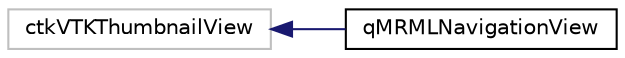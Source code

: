 digraph "Graphical Class Hierarchy"
{
  bgcolor="transparent";
  edge [fontname="Helvetica",fontsize="10",labelfontname="Helvetica",labelfontsize="10"];
  node [fontname="Helvetica",fontsize="10",shape=record];
  rankdir="LR";
  Node972 [label="ctkVTKThumbnailView",height=0.2,width=0.4,color="grey75"];
  Node972 -> Node0 [dir="back",color="midnightblue",fontsize="10",style="solid",fontname="Helvetica"];
  Node0 [label="qMRMLNavigationView",height=0.2,width=0.4,color="black",URL="$classqMRMLNavigationView.html"];
}
